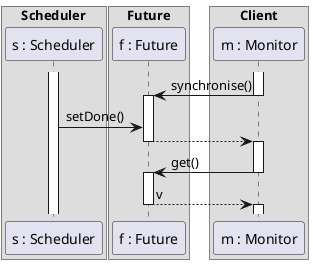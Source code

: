 @startuml
box "Scheduler"
    participant "s : Scheduler" as s
end box
box "Future"
    participant "f : Future" as f
end box
box "Client"
    participant "m : Monitor" as m
end box

activate s
activate m
m -> f: synchronise()
deactivate m
activate f
s -> f: setDone()
f --> m
deactivate f
activate m
m -> f: get()
deactivate m
activate f
f --> m: v
deactivate f
activate m
@enduml